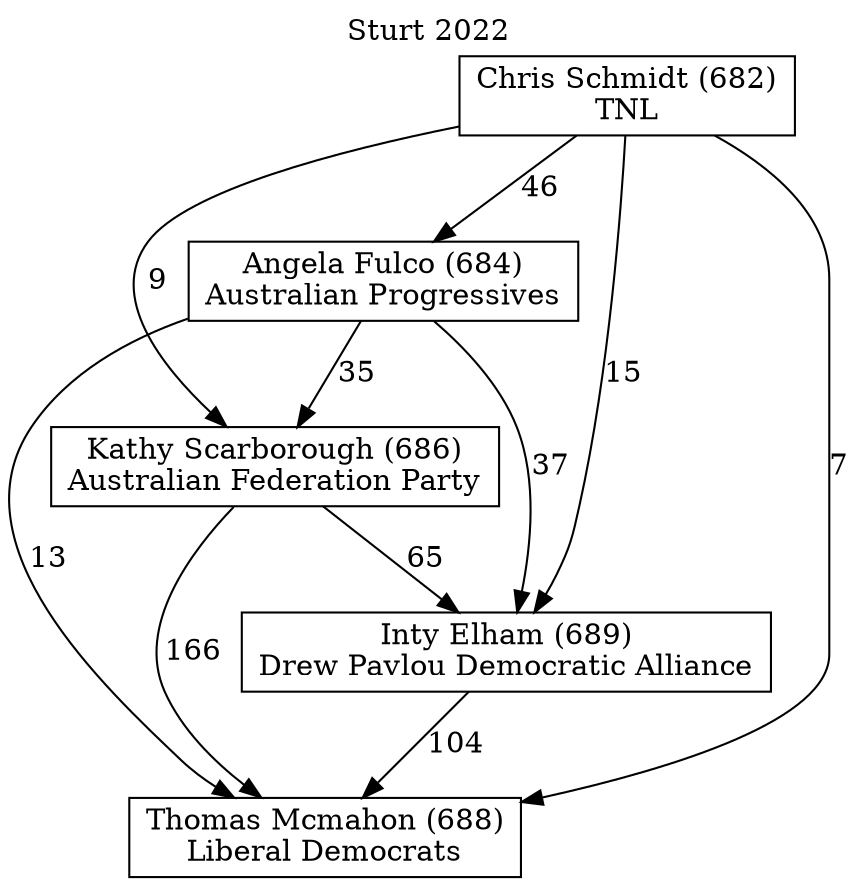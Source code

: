 // House preference flow
digraph "Thomas Mcmahon (688)_Sturt_2022" {
	graph [label="Sturt 2022" labelloc=t mclimit=10]
	node [shape=box]
	"Inty Elham (689)" [label="Inty Elham (689)
Drew Pavlou Democratic Alliance"]
	"Kathy Scarborough (686)" [label="Kathy Scarborough (686)
Australian Federation Party"]
	"Angela Fulco (684)" [label="Angela Fulco (684)
Australian Progressives"]
	"Chris Schmidt (682)" [label="Chris Schmidt (682)
TNL"]
	"Thomas Mcmahon (688)" [label="Thomas Mcmahon (688)
Liberal Democrats"]
	"Chris Schmidt (682)" -> "Inty Elham (689)" [label=15]
	"Inty Elham (689)" -> "Thomas Mcmahon (688)" [label=104]
	"Chris Schmidt (682)" -> "Kathy Scarborough (686)" [label=9]
	"Chris Schmidt (682)" -> "Thomas Mcmahon (688)" [label=7]
	"Chris Schmidt (682)" -> "Angela Fulco (684)" [label=46]
	"Angela Fulco (684)" -> "Kathy Scarborough (686)" [label=35]
	"Kathy Scarborough (686)" -> "Thomas Mcmahon (688)" [label=166]
	"Angela Fulco (684)" -> "Inty Elham (689)" [label=37]
	"Angela Fulco (684)" -> "Thomas Mcmahon (688)" [label=13]
	"Kathy Scarborough (686)" -> "Inty Elham (689)" [label=65]
}
